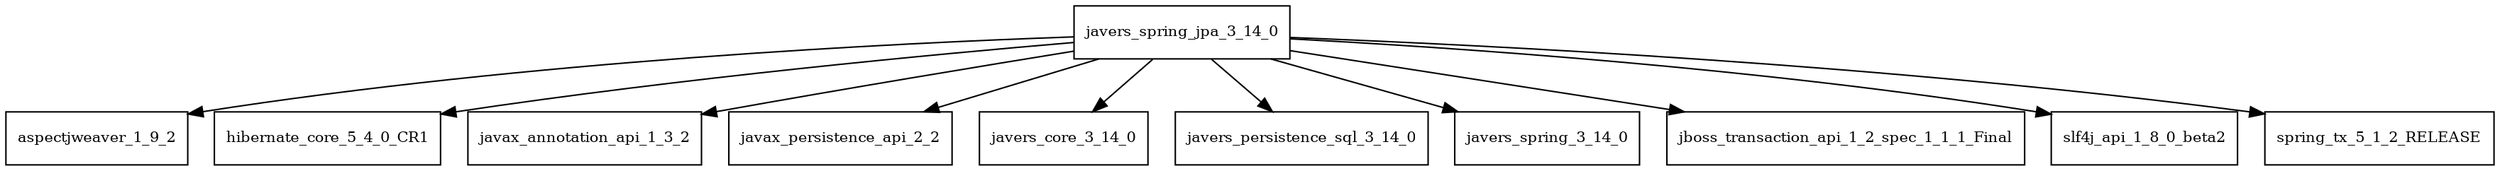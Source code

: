 digraph javers_spring_jpa_3_14_0_dependencies {
  node [shape = box, fontsize=10.0];
  javers_spring_jpa_3_14_0 -> aspectjweaver_1_9_2;
  javers_spring_jpa_3_14_0 -> hibernate_core_5_4_0_CR1;
  javers_spring_jpa_3_14_0 -> javax_annotation_api_1_3_2;
  javers_spring_jpa_3_14_0 -> javax_persistence_api_2_2;
  javers_spring_jpa_3_14_0 -> javers_core_3_14_0;
  javers_spring_jpa_3_14_0 -> javers_persistence_sql_3_14_0;
  javers_spring_jpa_3_14_0 -> javers_spring_3_14_0;
  javers_spring_jpa_3_14_0 -> jboss_transaction_api_1_2_spec_1_1_1_Final;
  javers_spring_jpa_3_14_0 -> slf4j_api_1_8_0_beta2;
  javers_spring_jpa_3_14_0 -> spring_tx_5_1_2_RELEASE;
}
